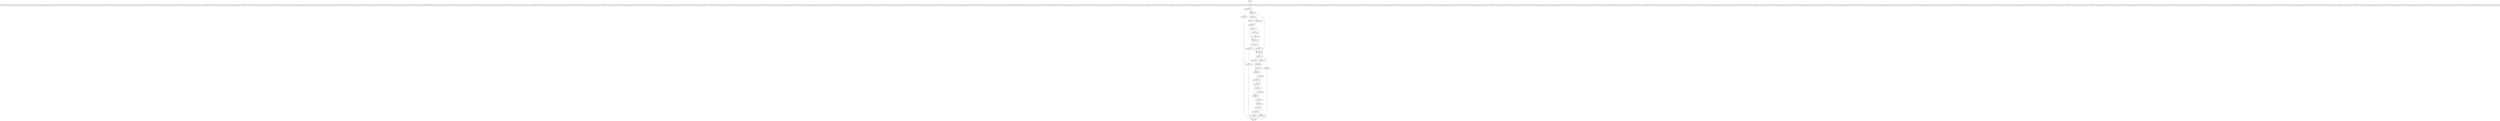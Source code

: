 digraph insertEntry1 {
node [shape=record];
1682248438 [label="1682248438 - []"];
2068110607 [label="2068110607 - []"];
234919206 [label="234919206 - []"];
773653476 [label="773653476 - []"];
1282224321 [label="1282224321 - []"];
273281395 [label="273281395 - []"];
621662522 [label="621662522 - []"];
217487371 [label="217487371 - []"];
276788416 [label="276788416 - []"];
904259788 [label="904259788 - []"];
1887044518 [label="1887044518 - []"];
138683162 [label="138683162 - []"];
2020850325 [label="2020850325 - []"];
1137325228 [label="1137325228 - []"];
1978954815 [label="1978954815 - []"];
1140764417 [label="1140764417 - []"];
2073388821 [label="2073388821 - []"];
1016723312 [label="1016723312 - []"];
1642652391 [label="1642652391 - []"];
1194925230 [label="1194925230 - []"];
892449183 [label="892449183 - []"];
1363015698 [label="1363015698 - []"];
1762901068 [label="1762901068 - []"];
1931593583 [label="1931593583 - []"];
786746139 [label="786746139 - []"];
724808185 [label="724808185 - []"];
470831513 [label="470831513 - []"];
503737160 [label="503737160 - []"];
entry [label="entry - []"];
exit [label="exit - []"];
1179269833 [label="1179269833 - []"];
636374164 [label="636374164 - []"];
706528672 [label="706528672 - []"];
1285131287 [label="1285131287 - []"];
1492018543 [label="1492018543 - [(DUPLICATES && CACHE_MODE && !ENV_IS_LOCKING && !MAX_MEMORY), (!CACHE_MODE && DUPLICATES && !MAX_MEMORY && !SEQUENTIAL && !ENV_IS_LOCKING), (DUPLICATES && !CACHE_MODE && !ENV_IS_LOCKING && !MAX_MEMORY), (DUPLICATES && SEQUENTIAL && MAX_MEMORY && CACHE_MODE && ENV_IS_LOCKING), (!DUPLICATES && SEQUENTIAL && !ENV_IS_LOCKING && !MAX_MEMORY), (DUPLICATES && CACHE_MODE && ENV_IS_LOCKING && !MAX_MEMORY), (DUPLICATES && !CACHE_MODE && ENV_IS_LOCKING && !MAX_MEMORY), (DUPLICATES && SEQUENTIAL && !ENV_IS_LOCKING && MAX_MEMORY), (DUPLICATES && CACHE_MODE && !ENV_IS_LOCKING && MAX_MEMORY), (DUPLICATES && !CACHE_MODE && !ENV_IS_LOCKING && MAX_MEMORY), (!CACHE_MODE && !DUPLICATES && !SEQUENTIAL && MAX_MEMORY && !ENV_IS_LOCKING), (!CACHE_MODE && !DUPLICATES && !SEQUENTIAL && MAX_MEMORY && ENV_IS_LOCKING), (DUPLICATES && !MAX_MEMORY && SEQUENTIAL && CACHE_MODE && !ENV_IS_LOCKING), (!ENV_IS_LOCKING && DUPLICATES && !MAX_MEMORY), (!DUPLICATES && !SEQUENTIAL && !ENV_IS_LOCKING && !MAX_MEMORY), (!DUPLICATES && CACHE_MODE && ENV_IS_LOCKING && !MAX_MEMORY), (DUPLICATES && !MAX_MEMORY && !SEQUENTIAL && CACHE_MODE && ENV_IS_LOCKING), (DUPLICATES && !SEQUENTIAL && !ENV_IS_LOCKING && MAX_MEMORY), (!CACHE_MODE && !DUPLICATES && !MAX_MEMORY && SEQUENTIAL && !ENV_IS_LOCKING), (DUPLICATES && !SEQUENTIAL && MAX_MEMORY && CACHE_MODE && ENV_IS_LOCKING), (ENV_IS_LOCKING && !DUPLICATES && MAX_MEMORY), (!CACHE_MODE && !DUPLICATES && !MAX_MEMORY && !SEQUENTIAL && ENV_IS_LOCKING), (MAX_MEMORY && !ENV_IS_LOCKING), (!DUPLICATES && CACHE_MODE && ENV_IS_LOCKING && MAX_MEMORY), (!DUPLICATES && SEQUENTIAL && MAX_MEMORY && CACHE_MODE && !ENV_IS_LOCKING), (!DUPLICATES && !MAX_MEMORY && !SEQUENTIAL && CACHE_MODE && ENV_IS_LOCKING), (!CACHE_MODE && !DUPLICATES && !MAX_MEMORY && SEQUENTIAL && ENV_IS_LOCKING), (DUPLICATES && SEQUENTIAL && ENV_IS_LOCKING && !MAX_MEMORY), (!DUPLICATES && !SEQUENTIAL && MAX_MEMORY && CACHE_MODE && !ENV_IS_LOCKING), (DUPLICATES && !CACHE_MODE && ENV_IS_LOCKING && MAX_MEMORY), (DUPLICATES && SEQUENTIAL && !ENV_IS_LOCKING && !MAX_MEMORY), (!CACHE_MODE && DUPLICATES && !SEQUENTIAL && MAX_MEMORY && !ENV_IS_LOCKING), (DUPLICATES && !MAX_MEMORY && !SEQUENTIAL && CACHE_MODE && !ENV_IS_LOCKING), (DUPLICATES && !SEQUENTIAL && ENV_IS_LOCKING && !MAX_MEMORY), (!ENV_IS_LOCKING && !DUPLICATES && MAX_MEMORY), (!CACHE_MODE && DUPLICATES && SEQUENTIAL && MAX_MEMORY && ENV_IS_LOCKING), (!DUPLICATES && CACHE_MODE && !ENV_IS_LOCKING && !MAX_MEMORY), (ENV_IS_LOCKING && DUPLICATES && !MAX_MEMORY), (!DUPLICATES && CACHE_MODE && !ENV_IS_LOCKING && MAX_MEMORY), (DUPLICATES && SEQUENTIAL && ENV_IS_LOCKING && MAX_MEMORY), (!DUPLICATES && !CACHE_MODE && ENV_IS_LOCKING && !MAX_MEMORY), (!DUPLICATES && !SEQUENTIAL && !ENV_IS_LOCKING && MAX_MEMORY), (!DUPLICATES && !CACHE_MODE && !ENV_IS_LOCKING && !MAX_MEMORY), (DUPLICATES && !SEQUENTIAL && MAX_MEMORY && CACHE_MODE && !ENV_IS_LOCKING), (DUPLICATES && !SEQUENTIAL && ENV_IS_LOCKING && MAX_MEMORY), (!CACHE_MODE && !DUPLICATES && SEQUENTIAL && MAX_MEMORY && !ENV_IS_LOCKING), (!CACHE_MODE && DUPLICATES && !MAX_MEMORY && SEQUENTIAL && !ENV_IS_LOCKING), (ENV_IS_LOCKING && DUPLICATES && MAX_MEMORY), (!DUPLICATES && !MAX_MEMORY && SEQUENTIAL && CACHE_MODE && ENV_IS_LOCKING), (!DUPLICATES && !MAX_MEMORY && !SEQUENTIAL && CACHE_MODE && !ENV_IS_LOCKING), (ENV_IS_LOCKING && !DUPLICATES && !MAX_MEMORY), (!DUPLICATES && SEQUENTIAL && MAX_MEMORY && CACHE_MODE && ENV_IS_LOCKING), (!ENV_IS_LOCKING && !DUPLICATES && !MAX_MEMORY), (!CACHE_MODE && !DUPLICATES && !MAX_MEMORY && !SEQUENTIAL && !ENV_IS_LOCKING), (!MAX_MEMORY && !ENV_IS_LOCKING), (!CACHE_MODE && !DUPLICATES && SEQUENTIAL && MAX_MEMORY && ENV_IS_LOCKING), (!DUPLICATES && !CACHE_MODE && !ENV_IS_LOCKING && MAX_MEMORY), (DUPLICATES && CACHE_MODE && ENV_IS_LOCKING && MAX_MEMORY), (!CACHE_MODE && DUPLICATES && SEQUENTIAL && MAX_MEMORY && !ENV_IS_LOCKING), (DUPLICATES && SEQUENTIAL && MAX_MEMORY && CACHE_MODE && !ENV_IS_LOCKING), (!DUPLICATES && !CACHE_MODE && ENV_IS_LOCKING && MAX_MEMORY), (!CACHE_MODE && DUPLICATES && !MAX_MEMORY && !SEQUENTIAL && ENV_IS_LOCKING), (!DUPLICATES && SEQUENTIAL && ENV_IS_LOCKING && !MAX_MEMORY), (MAX_MEMORY && ENV_IS_LOCKING), (!CACHE_MODE && DUPLICATES && !MAX_MEMORY && SEQUENTIAL && ENV_IS_LOCKING), (!ENV_IS_LOCKING && DUPLICATES && MAX_MEMORY), (!DUPLICATES && !SEQUENTIAL && ENV_IS_LOCKING && !MAX_MEMORY), (!DUPLICATES && SEQUENTIAL && !ENV_IS_LOCKING && MAX_MEMORY), (DUPLICATES && !MAX_MEMORY && SEQUENTIAL && CACHE_MODE && ENV_IS_LOCKING), (!DUPLICATES && !SEQUENTIAL && ENV_IS_LOCKING && MAX_MEMORY), (DUPLICATES && !SEQUENTIAL && !ENV_IS_LOCKING && !MAX_MEMORY), (!MAX_MEMORY && ENV_IS_LOCKING), (!DUPLICATES && !SEQUENTIAL && MAX_MEMORY && CACHE_MODE && ENV_IS_LOCKING), (!CACHE_MODE && DUPLICATES && !SEQUENTIAL && MAX_MEMORY && ENV_IS_LOCKING), (!DUPLICATES && SEQUENTIAL && ENV_IS_LOCKING && MAX_MEMORY), (!DUPLICATES && !MAX_MEMORY && SEQUENTIAL && CACHE_MODE && !ENV_IS_LOCKING)]"];
799987992 [label="799987992 - []"];
2071679912 [label="2071679912 - []"];
822774940 [label="822774940 - []"];
entry;
exit;
1682248438 -> 234919206;
1682248438 -> 706528672;
2068110607 -> 217487371;
234919206 -> exit;
773653476 -> 138683162;
773653476 -> 2073388821;
1282224321 -> 724808185;
273281395 -> 1179269833;
273281395 -> 1887044518;
621662522 -> 2020850325;
217487371 -> 1285131287;
217487371 -> 1137325228;
276788416 -> 2071679912;
276788416 -> 1140764417;
904259788 -> 1282224321;
904259788 -> 822774940;
1887044518 -> 1363015698;
1887044518 -> 1179269833;
138683162 -> 1931593583;
2020850325 -> 1194925230;
2020850325 -> 217487371;
1137325228 -> 1642652391;
1137325228 -> 636374164;
1978954815 -> 276788416;
1140764417 -> 1179269833;
1140764417 -> 273281395;
2073388821 -> 1931593583;
1016723312 -> exit;
1642652391 -> 1016723312;
1642652391 -> 636374164;
1194925230 -> 217487371;
1194925230 -> 503737160;
892449183 -> 276788416;
892449183 -> 1978954815;
1363015698 -> exit;
1762901068 -> 621662522;
1762901068 -> 799987992;
1931593583 -> 470831513;
1931593583 -> 904259788;
786746139 -> exit;
724808185 -> 892449183;
724808185 -> 276788416;
470831513 -> 904259788;
503737160 -> 2068110607;
503737160 -> 217487371;
entry -> 1492018543;
1179269833 -> exit;
636374164 -> 786746139;
636374164 -> 773653476;
706528672 -> 1762901068;
706528672 -> 636374164;
1285131287 -> 636374164;
1492018543 -> 1682248438;
1492018543 -> 706528672;
799987992 -> 2020850325;
2071679912 -> 1140764417;
822774940 -> 724808185;
822774940 -> 1282224321;
}
